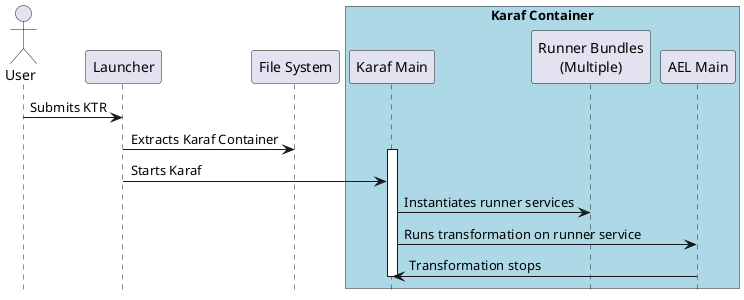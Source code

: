 @startuml
hide footbox
actor User
participant Launcher
participant FS as "File System"

box "Karaf Container" #LightBlue
	participant KM as "Karaf Main"
	participant RB as "Runner Bundles\n(Multiple)"
	participant AM as "AEL Main"
end box

User -> Launcher: Submits KTR
Launcher -> FS : Extracts Karaf Container
activate KM
Launcher -> KM : Starts Karaf
KM -> RB : Instantiates runner services
KM -> AM : Runs transformation on runner service
AM -> KM : Transformation stops
deactivate KM

@enduml